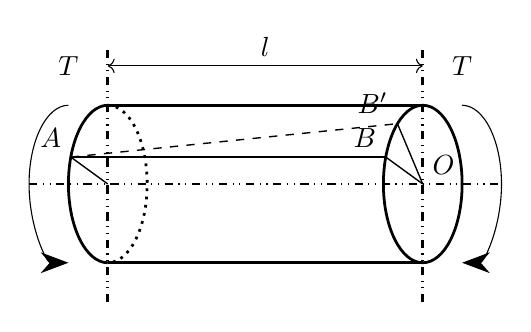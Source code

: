 \coordinate (A) at ({-2+cos(160)*0.5/1.0},{sin(160)});
\coordinate (B') at ({2+cos(130)*0.5/1.0},{sin(130)});
\coordinate (B) at ({2+cos(160)*0.5/1.0},{sin(160)});
\coordinate (O') at (-2, 0);
\coordinate (O) at (2, 0);
\draw[<->] (-2, 1.5) -- (2, 1.5);
\draw[dash dot dot, line width=1pt] (-2,-1.5) -- (-2,1.75);
\draw[dash dot dot, line width=1pt] (-3.0,0) -- (3.0,0);
\draw[dash dot dot, line width=1pt] (2,-1.5) -- (2,1.75);
\draw[dashed, line width=0.5pt] (A) -- (B');
\draw[dotted, line width=1pt] (-2,1) arc (90:-90:0.5 and 1);
\draw[solid, line width=0.5pt] (A) -- (B);
\draw[solid, line width=0.5pt] (O') -- (A);
\draw[solid, line width=0.5pt] (O) -- (B');
\draw[solid, line width=0.5pt] (O) -- (B);
\draw[solid, line width=1pt] (-2,-1) -- (2,-1);
\draw[solid, line width=1pt] (-2,-1) arc (-90:-270:0.5 and 1);
\draw[solid, line width=1pt] (-2,1) -- (2,1);
\draw[solid, line width=1pt] (2,0) ellipse (0.5 and 1);
\draw[{Stealth[length=10pt]}-] (-2.5,-1) arc (-90:-270:0.5 and 1);
\draw[{Stealth[length=10pt]}-] (2.5,-1) arc (-90:90:0.5 and 1);
\node at (-2.5,1.5) {$T$};
\node at (2.5,1.5) {$T$};
\node[above left] at (A) {$A$};
\node[above left] at (B') {$B'$};
\node[above left] at (B) {$B$};
\node[above right] at (O) {$O$};
\node[above] at (0,1.5) {$l$};

